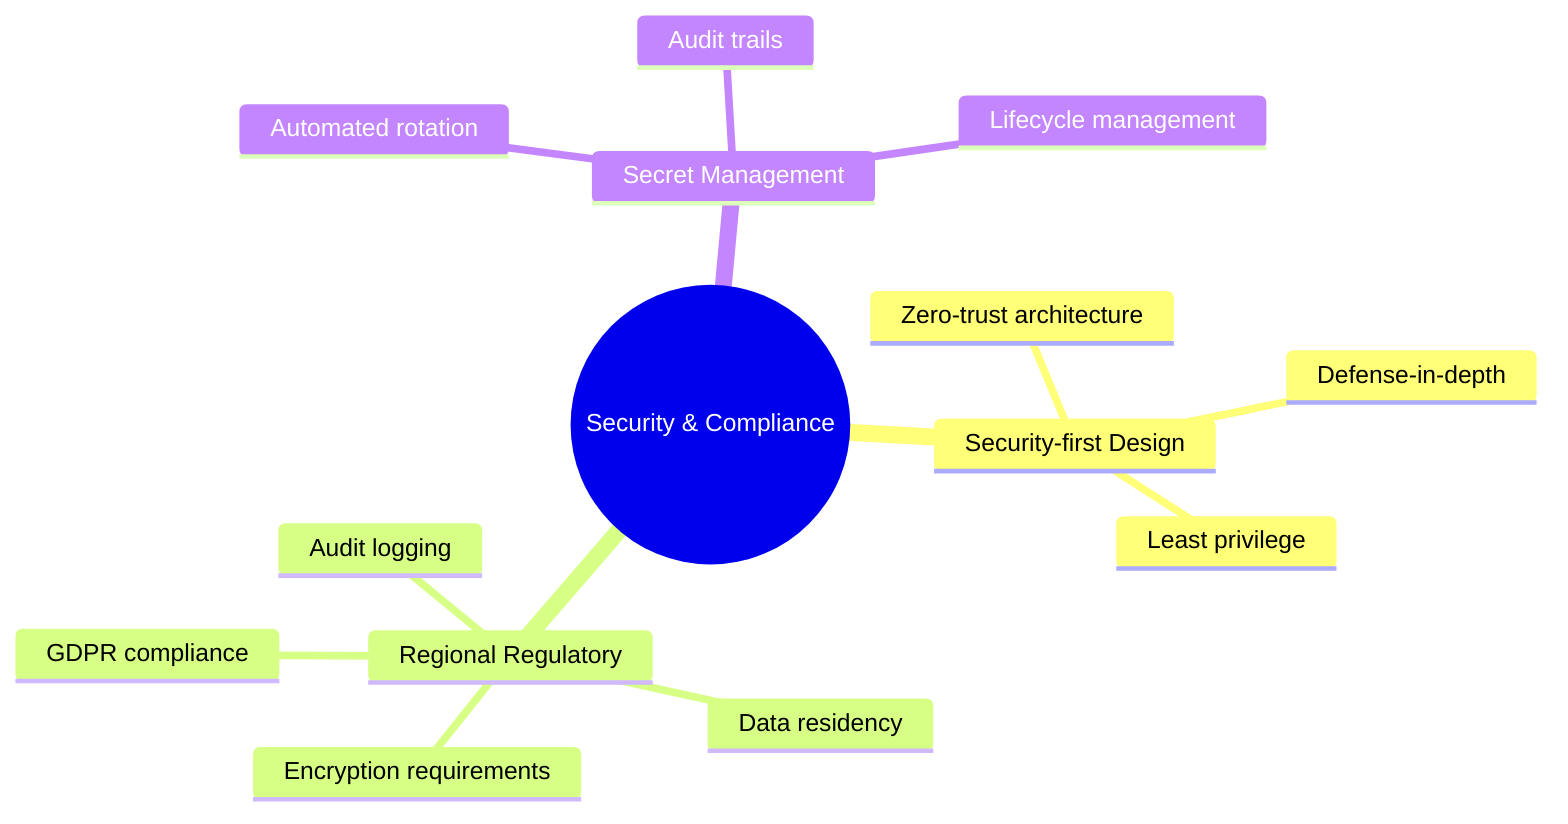 mindmap
  root((Security & Compliance))
    Security-first Design
      Defense-in-depth
      Least privilege
      Zero-trust architecture
    Regional Regulatory
      GDPR compliance
      Data residency
      Encryption requirements
      Audit logging
    Secret Management
      Automated rotation
      Audit trails
      Lifecycle management